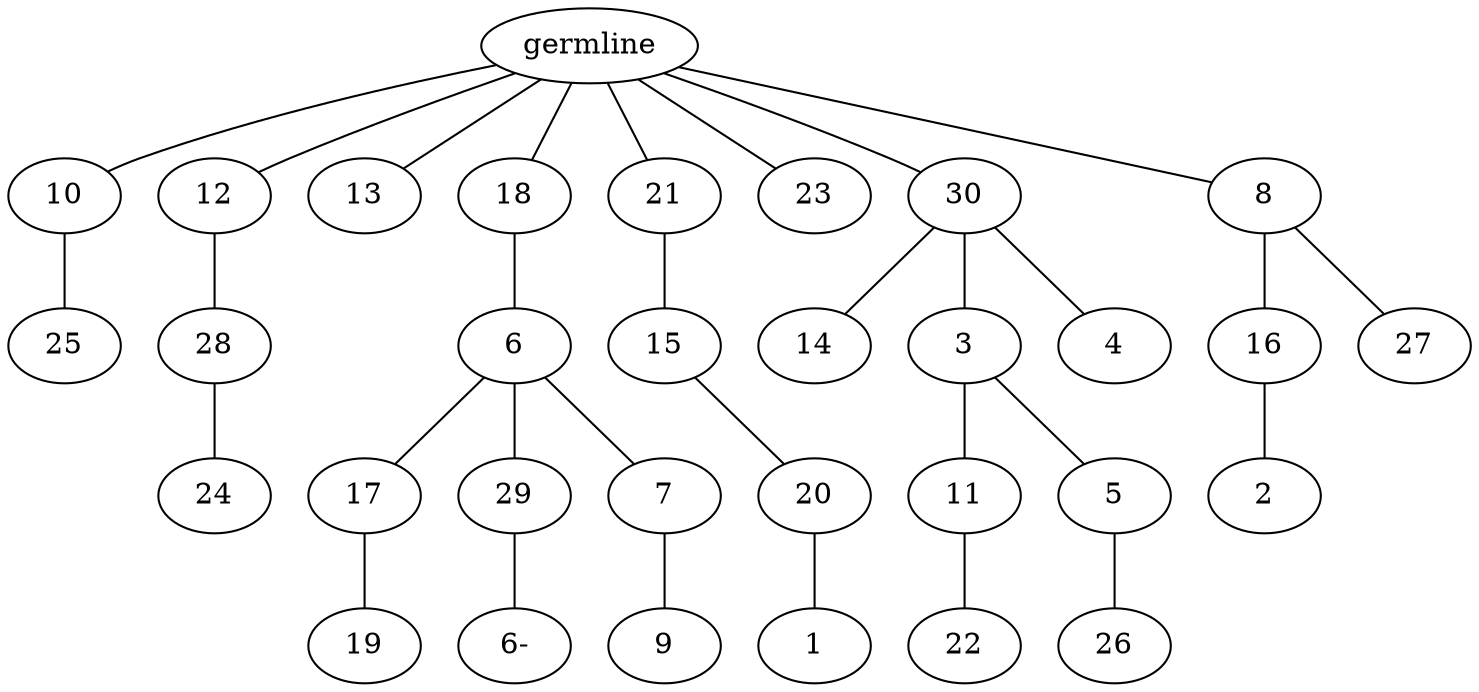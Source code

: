 graph tree {
    "139736934624224" [label="germline"];
    "139736934624512" [label="10"];
    "139736934625040" [label="25"];
    "139736934624944" [label="12"];
    "139736934728032" [label="28"];
    "139736934728512" [label="24"];
    "139736934624704" [label="13"];
    "139736934727936" [label="18"];
    "139736934728896" [label="6"];
    "139736934729664" [label="17"];
    "139736934730096" [label="19"];
    "139736934730000" [label="29"];
    "139736934624320" [label="6-"];
    "139736934729760" [label="7"];
    "139736934730912" [label="9"];
    "139736934729184" [label="21"];
    "139736934730624" [label="15"];
    "139736934731936" [label="20"];
    "139736934732464" [label="1"];
    "139736934731200" [label="23"];
    "139736934728608" [label="30"];
    "139736934732752" [label="14"];
    "139736934732848" [label="3"];
    "139736934733664" [label="11"];
    "139736934734192" [label="22"];
    "139736934734096" [label="5"];
    "139736934734720" [label="26"];
    "139736934733280" [label="4"];
    "139736934732896" [label="8"];
    "139736934735200" [label="16"];
    "139736934735776" [label="2"];
    "139736934735536" [label="27"];
    "139736934624224" -- "139736934624512";
    "139736934624224" -- "139736934624944";
    "139736934624224" -- "139736934624704";
    "139736934624224" -- "139736934727936";
    "139736934624224" -- "139736934729184";
    "139736934624224" -- "139736934731200";
    "139736934624224" -- "139736934728608";
    "139736934624224" -- "139736934732896";
    "139736934624512" -- "139736934625040";
    "139736934624944" -- "139736934728032";
    "139736934728032" -- "139736934728512";
    "139736934727936" -- "139736934728896";
    "139736934728896" -- "139736934729664";
    "139736934728896" -- "139736934730000";
    "139736934728896" -- "139736934729760";
    "139736934729664" -- "139736934730096";
    "139736934730000" -- "139736934624320";
    "139736934729760" -- "139736934730912";
    "139736934729184" -- "139736934730624";
    "139736934730624" -- "139736934731936";
    "139736934731936" -- "139736934732464";
    "139736934728608" -- "139736934732752";
    "139736934728608" -- "139736934732848";
    "139736934728608" -- "139736934733280";
    "139736934732848" -- "139736934733664";
    "139736934732848" -- "139736934734096";
    "139736934733664" -- "139736934734192";
    "139736934734096" -- "139736934734720";
    "139736934732896" -- "139736934735200";
    "139736934732896" -- "139736934735536";
    "139736934735200" -- "139736934735776";
}

